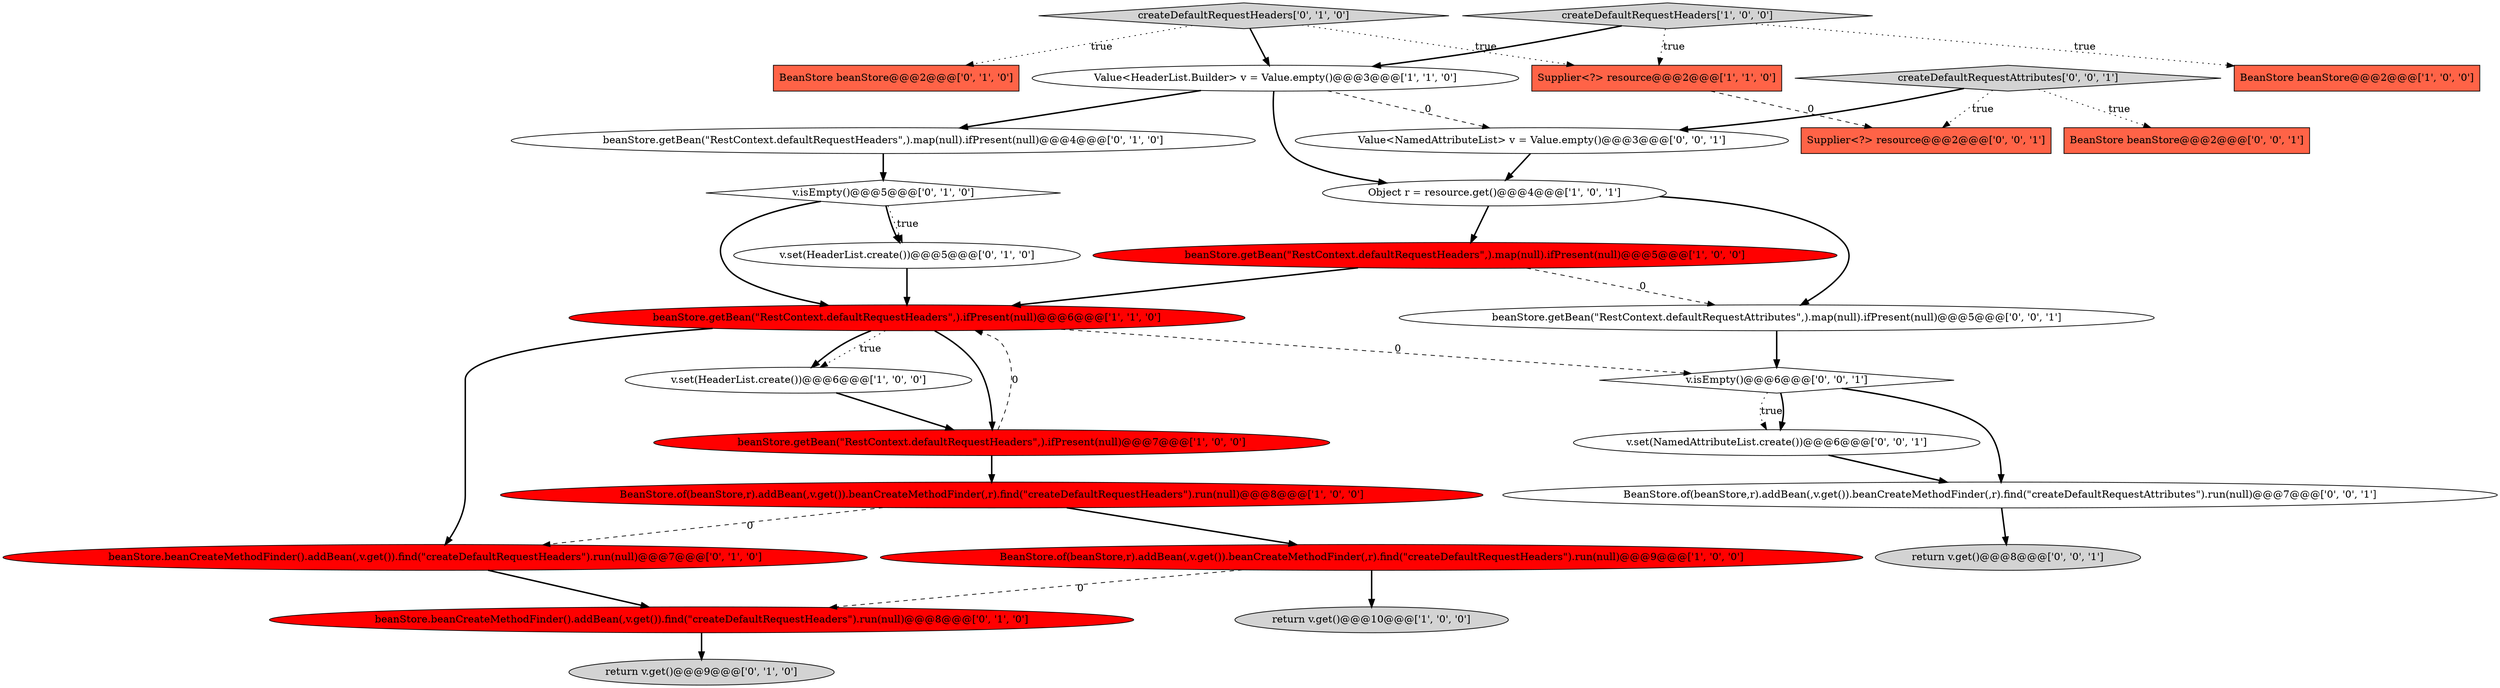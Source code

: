 digraph {
24 [style = filled, label = "beanStore.getBean(\"RestContext.defaultRequestAttributes\",).map(null).ifPresent(null)@@@5@@@['0', '0', '1']", fillcolor = white, shape = ellipse image = "AAA0AAABBB3BBB"];
15 [style = filled, label = "beanStore.beanCreateMethodFinder().addBean(,v.get()).find(\"createDefaultRequestHeaders\").run(null)@@@8@@@['0', '1', '0']", fillcolor = red, shape = ellipse image = "AAA1AAABBB2BBB"];
8 [style = filled, label = "Object r = resource.get()@@@4@@@['1', '0', '1']", fillcolor = white, shape = ellipse image = "AAA0AAABBB1BBB"];
18 [style = filled, label = "beanStore.getBean(\"RestContext.defaultRequestHeaders\",).map(null).ifPresent(null)@@@4@@@['0', '1', '0']", fillcolor = white, shape = ellipse image = "AAA0AAABBB2BBB"];
10 [style = filled, label = "beanStore.getBean(\"RestContext.defaultRequestHeaders\",).ifPresent(null)@@@6@@@['1', '1', '0']", fillcolor = red, shape = ellipse image = "AAA1AAABBB1BBB"];
6 [style = filled, label = "v.set(HeaderList.create())@@@6@@@['1', '0', '0']", fillcolor = white, shape = ellipse image = "AAA0AAABBB1BBB"];
20 [style = filled, label = "BeanStore beanStore@@@2@@@['0', '0', '1']", fillcolor = tomato, shape = box image = "AAA0AAABBB3BBB"];
27 [style = filled, label = "v.isEmpty()@@@6@@@['0', '0', '1']", fillcolor = white, shape = diamond image = "AAA0AAABBB3BBB"];
23 [style = filled, label = "BeanStore.of(beanStore,r).addBean(,v.get()).beanCreateMethodFinder(,r).find(\"createDefaultRequestAttributes\").run(null)@@@7@@@['0', '0', '1']", fillcolor = white, shape = ellipse image = "AAA0AAABBB3BBB"];
22 [style = filled, label = "v.set(NamedAttributeList.create())@@@6@@@['0', '0', '1']", fillcolor = white, shape = ellipse image = "AAA0AAABBB3BBB"];
1 [style = filled, label = "Value<HeaderList.Builder> v = Value.empty()@@@3@@@['1', '1', '0']", fillcolor = white, shape = ellipse image = "AAA0AAABBB1BBB"];
17 [style = filled, label = "createDefaultRequestHeaders['0', '1', '0']", fillcolor = lightgray, shape = diamond image = "AAA0AAABBB2BBB"];
14 [style = filled, label = "BeanStore beanStore@@@2@@@['0', '1', '0']", fillcolor = tomato, shape = box image = "AAA0AAABBB2BBB"];
12 [style = filled, label = "v.isEmpty()@@@5@@@['0', '1', '0']", fillcolor = white, shape = diamond image = "AAA0AAABBB2BBB"];
9 [style = filled, label = "beanStore.getBean(\"RestContext.defaultRequestHeaders\",).map(null).ifPresent(null)@@@5@@@['1', '0', '0']", fillcolor = red, shape = ellipse image = "AAA1AAABBB1BBB"];
2 [style = filled, label = "beanStore.getBean(\"RestContext.defaultRequestHeaders\",).ifPresent(null)@@@7@@@['1', '0', '0']", fillcolor = red, shape = ellipse image = "AAA1AAABBB1BBB"];
11 [style = filled, label = "BeanStore.of(beanStore,r).addBean(,v.get()).beanCreateMethodFinder(,r).find(\"createDefaultRequestHeaders\").run(null)@@@8@@@['1', '0', '0']", fillcolor = red, shape = ellipse image = "AAA1AAABBB1BBB"];
13 [style = filled, label = "v.set(HeaderList.create())@@@5@@@['0', '1', '0']", fillcolor = white, shape = ellipse image = "AAA0AAABBB2BBB"];
28 [style = filled, label = "return v.get()@@@8@@@['0', '0', '1']", fillcolor = lightgray, shape = ellipse image = "AAA0AAABBB3BBB"];
21 [style = filled, label = "Value<NamedAttributeList> v = Value.empty()@@@3@@@['0', '0', '1']", fillcolor = white, shape = ellipse image = "AAA0AAABBB3BBB"];
4 [style = filled, label = "Supplier<?> resource@@@2@@@['1', '1', '0']", fillcolor = tomato, shape = box image = "AAA0AAABBB1BBB"];
26 [style = filled, label = "createDefaultRequestAttributes['0', '0', '1']", fillcolor = lightgray, shape = diamond image = "AAA0AAABBB3BBB"];
0 [style = filled, label = "BeanStore beanStore@@@2@@@['1', '0', '0']", fillcolor = tomato, shape = box image = "AAA0AAABBB1BBB"];
25 [style = filled, label = "Supplier<?> resource@@@2@@@['0', '0', '1']", fillcolor = tomato, shape = box image = "AAA0AAABBB3BBB"];
5 [style = filled, label = "BeanStore.of(beanStore,r).addBean(,v.get()).beanCreateMethodFinder(,r).find(\"createDefaultRequestHeaders\").run(null)@@@9@@@['1', '0', '0']", fillcolor = red, shape = ellipse image = "AAA1AAABBB1BBB"];
7 [style = filled, label = "createDefaultRequestHeaders['1', '0', '0']", fillcolor = lightgray, shape = diamond image = "AAA0AAABBB1BBB"];
16 [style = filled, label = "return v.get()@@@9@@@['0', '1', '0']", fillcolor = lightgray, shape = ellipse image = "AAA0AAABBB2BBB"];
3 [style = filled, label = "return v.get()@@@10@@@['1', '0', '0']", fillcolor = lightgray, shape = ellipse image = "AAA0AAABBB1BBB"];
19 [style = filled, label = "beanStore.beanCreateMethodFinder().addBean(,v.get()).find(\"createDefaultRequestHeaders\").run(null)@@@7@@@['0', '1', '0']", fillcolor = red, shape = ellipse image = "AAA1AAABBB2BBB"];
5->3 [style = bold, label=""];
13->10 [style = bold, label=""];
10->6 [style = dotted, label="true"];
7->1 [style = bold, label=""];
1->8 [style = bold, label=""];
27->22 [style = dotted, label="true"];
17->1 [style = bold, label=""];
9->24 [style = dashed, label="0"];
26->25 [style = dotted, label="true"];
17->4 [style = dotted, label="true"];
10->19 [style = bold, label=""];
21->8 [style = bold, label=""];
18->12 [style = bold, label=""];
17->14 [style = dotted, label="true"];
26->20 [style = dotted, label="true"];
1->18 [style = bold, label=""];
1->21 [style = dashed, label="0"];
9->10 [style = bold, label=""];
10->27 [style = dashed, label="0"];
7->0 [style = dotted, label="true"];
15->16 [style = bold, label=""];
27->22 [style = bold, label=""];
22->23 [style = bold, label=""];
10->6 [style = bold, label=""];
2->10 [style = dashed, label="0"];
26->21 [style = bold, label=""];
6->2 [style = bold, label=""];
23->28 [style = bold, label=""];
4->25 [style = dashed, label="0"];
12->13 [style = bold, label=""];
11->5 [style = bold, label=""];
12->10 [style = bold, label=""];
12->13 [style = dotted, label="true"];
11->19 [style = dashed, label="0"];
7->4 [style = dotted, label="true"];
8->9 [style = bold, label=""];
10->2 [style = bold, label=""];
27->23 [style = bold, label=""];
19->15 [style = bold, label=""];
5->15 [style = dashed, label="0"];
24->27 [style = bold, label=""];
2->11 [style = bold, label=""];
8->24 [style = bold, label=""];
}
